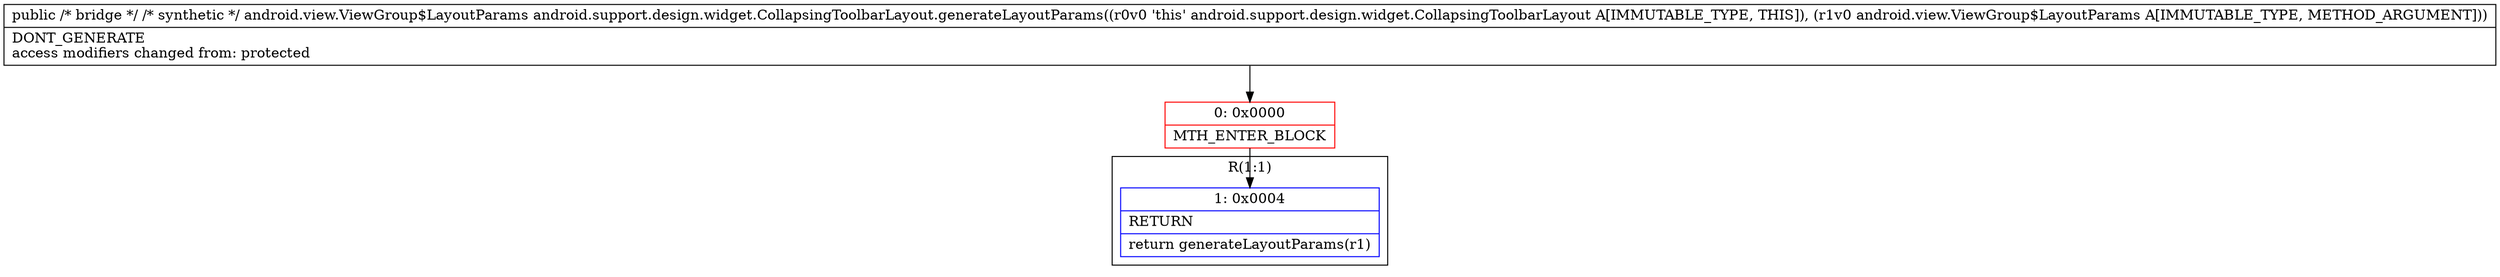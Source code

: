 digraph "CFG forandroid.support.design.widget.CollapsingToolbarLayout.generateLayoutParams(Landroid\/view\/ViewGroup$LayoutParams;)Landroid\/view\/ViewGroup$LayoutParams;" {
subgraph cluster_Region_1820819583 {
label = "R(1:1)";
node [shape=record,color=blue];
Node_1 [shape=record,label="{1\:\ 0x0004|RETURN\l|return generateLayoutParams(r1)\l}"];
}
Node_0 [shape=record,color=red,label="{0\:\ 0x0000|MTH_ENTER_BLOCK\l}"];
MethodNode[shape=record,label="{public \/* bridge *\/ \/* synthetic *\/ android.view.ViewGroup$LayoutParams android.support.design.widget.CollapsingToolbarLayout.generateLayoutParams((r0v0 'this' android.support.design.widget.CollapsingToolbarLayout A[IMMUTABLE_TYPE, THIS]), (r1v0 android.view.ViewGroup$LayoutParams A[IMMUTABLE_TYPE, METHOD_ARGUMENT]))  | DONT_GENERATE\laccess modifiers changed from: protected\l}"];
MethodNode -> Node_0;
Node_0 -> Node_1;
}

